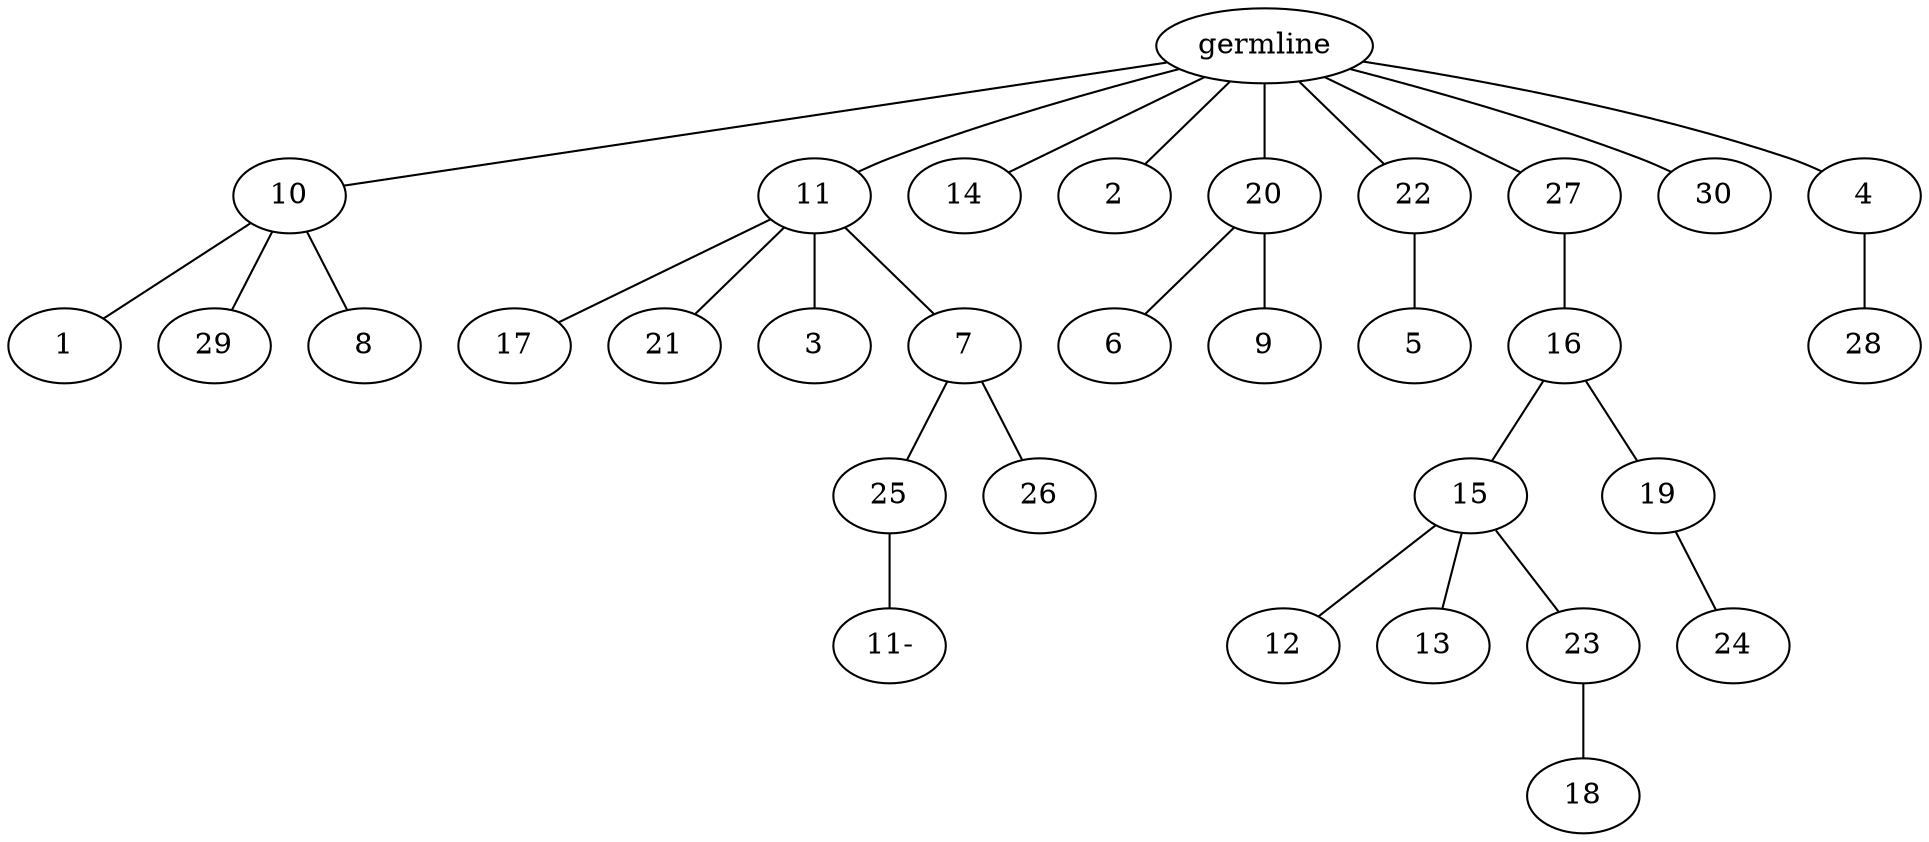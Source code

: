 graph tree {
    "140354642582256" [label="germline"];
    "140354642383920" [label="10"];
    "140354642386896" [label="1"];
    "140354642384256" [label="29"];
    "140354642385312" [label="8"];
    "140354642384496" [label="11"];
    "140354642386080" [label="17"];
    "140354642384112" [label="21"];
    "140354642383392" [label="3"];
    "140354642384880" [label="7"];
    "140354642836304" [label="25"];
    "140354642118400" [label="11-"];
    "140354642833664" [label="26"];
    "140354642385264" [label="14"];
    "140354642383200" [label="2"];
    "140354642385408" [label="20"];
    "140354642834384" [label="6"];
    "140354642829520" [label="9"];
    "140354642828016" [label="22"];
    "140354642832064" [label="5"];
    "140354642836064" [label="27"];
    "140354642832544" [label="16"];
    "140354642332496" [label="15"];
    "140354642447424" [label="12"];
    "140354642446320" [label="13"];
    "140354642448048" [label="23"];
    "140354642445168" [label="18"];
    "140354642120368" [label="19"];
    "140354642444880" [label="24"];
    "140354642831008" [label="30"];
    "140354642836112" [label="4"];
    "140354642444544" [label="28"];
    "140354642582256" -- "140354642383920";
    "140354642582256" -- "140354642384496";
    "140354642582256" -- "140354642385264";
    "140354642582256" -- "140354642383200";
    "140354642582256" -- "140354642385408";
    "140354642582256" -- "140354642828016";
    "140354642582256" -- "140354642836064";
    "140354642582256" -- "140354642831008";
    "140354642582256" -- "140354642836112";
    "140354642383920" -- "140354642386896";
    "140354642383920" -- "140354642384256";
    "140354642383920" -- "140354642385312";
    "140354642384496" -- "140354642386080";
    "140354642384496" -- "140354642384112";
    "140354642384496" -- "140354642383392";
    "140354642384496" -- "140354642384880";
    "140354642384880" -- "140354642836304";
    "140354642384880" -- "140354642833664";
    "140354642836304" -- "140354642118400";
    "140354642385408" -- "140354642834384";
    "140354642385408" -- "140354642829520";
    "140354642828016" -- "140354642832064";
    "140354642836064" -- "140354642832544";
    "140354642832544" -- "140354642332496";
    "140354642832544" -- "140354642120368";
    "140354642332496" -- "140354642447424";
    "140354642332496" -- "140354642446320";
    "140354642332496" -- "140354642448048";
    "140354642448048" -- "140354642445168";
    "140354642120368" -- "140354642444880";
    "140354642836112" -- "140354642444544";
}
